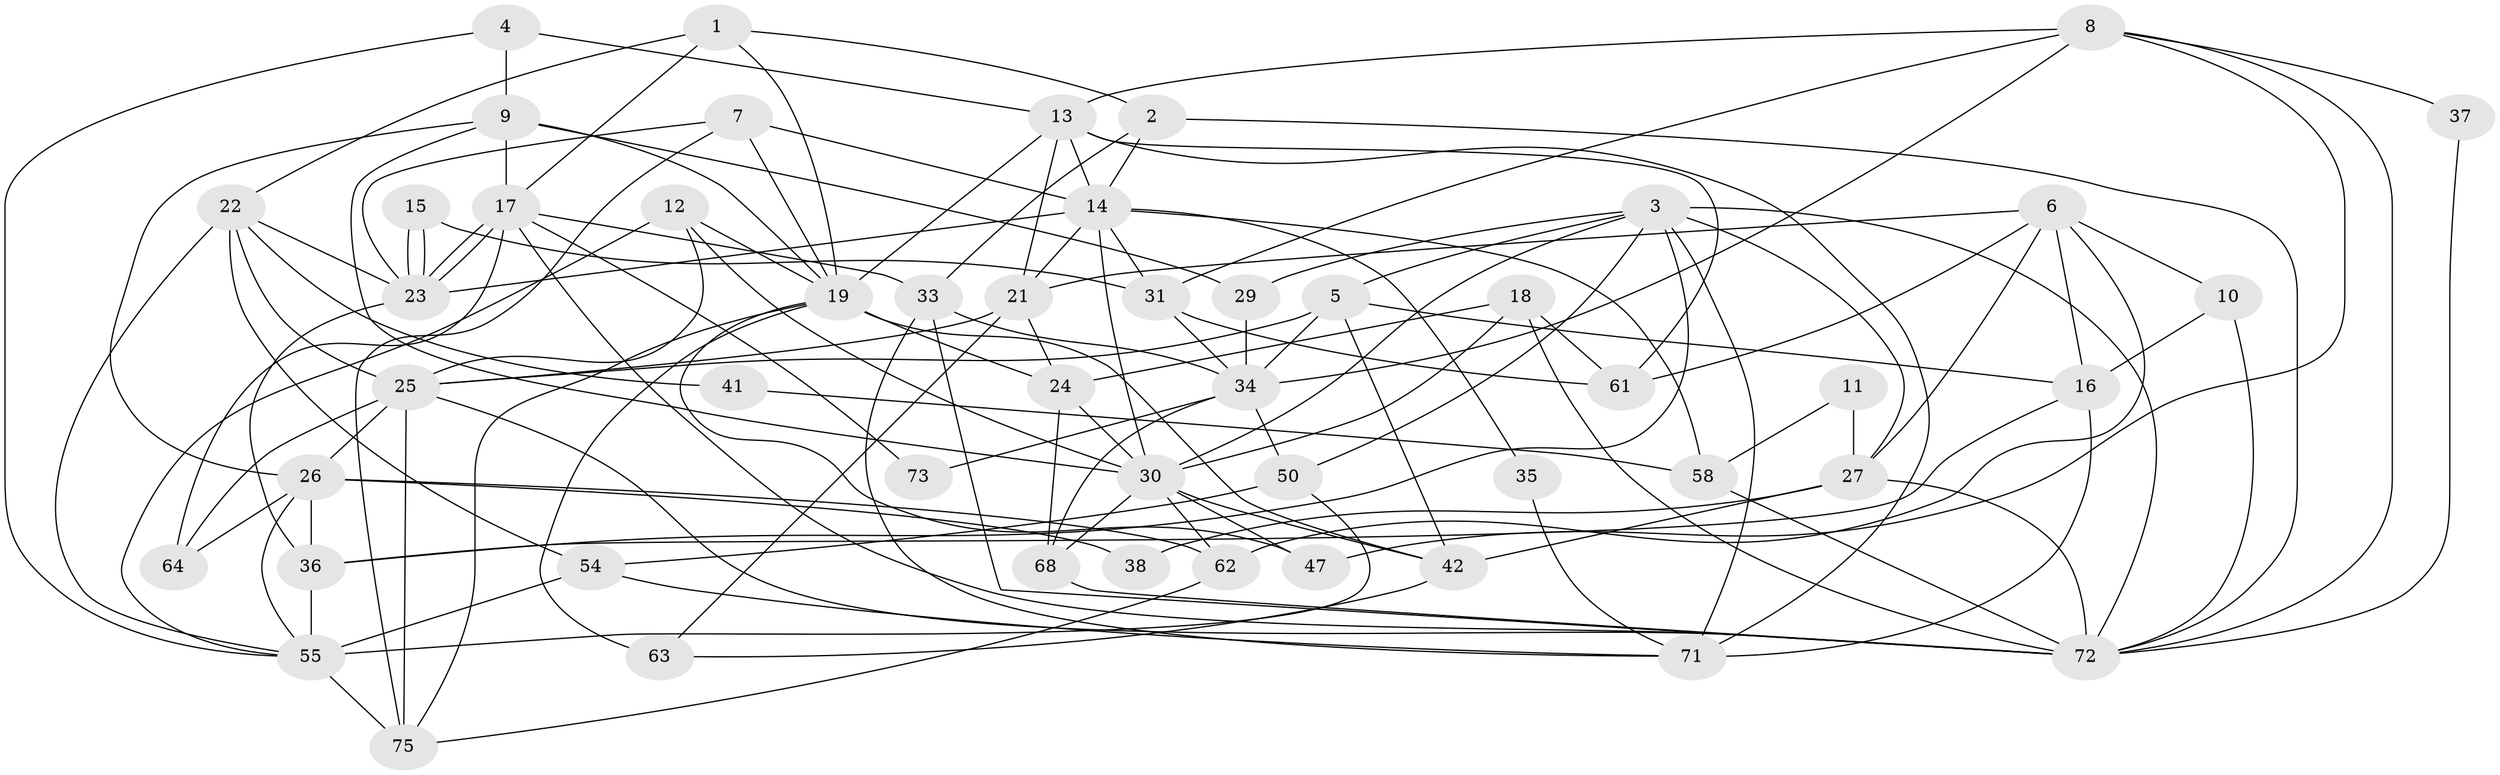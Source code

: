 // Generated by graph-tools (version 1.1) at 2025/23/03/03/25 07:23:57]
// undirected, 51 vertices, 131 edges
graph export_dot {
graph [start="1"]
  node [color=gray90,style=filled];
  1 [super="+53"];
  2 [super="+52"];
  3 [super="+78"];
  4;
  5 [super="+74"];
  6 [super="+79"];
  7 [super="+57"];
  8 [super="+28"];
  9 [super="+20"];
  10;
  11;
  12 [super="+81"];
  13 [super="+43"];
  14 [super="+60"];
  15;
  16 [super="+48"];
  17 [super="+66"];
  18 [super="+44"];
  19 [super="+32"];
  21 [super="+40"];
  22 [super="+46"];
  23 [super="+65"];
  24 [super="+39"];
  25 [super="+70"];
  26 [super="+59"];
  27 [super="+51"];
  29;
  30 [super="+49"];
  31 [super="+77"];
  33 [super="+56"];
  34 [super="+69"];
  35;
  36 [super="+84"];
  37;
  38;
  41;
  42 [super="+45"];
  47;
  50;
  54 [super="+67"];
  55 [super="+83"];
  58;
  61;
  62;
  63;
  64;
  68;
  71 [super="+76"];
  72 [super="+82"];
  73;
  75 [super="+80"];
  1 -- 2;
  1 -- 19;
  1 -- 17;
  1 -- 22;
  2 -- 72 [weight=2];
  2 -- 33;
  2 -- 14;
  3 -- 30;
  3 -- 72;
  3 -- 29;
  3 -- 50;
  3 -- 36;
  3 -- 5;
  3 -- 27;
  3 -- 71;
  4 -- 9;
  4 -- 55;
  4 -- 13;
  5 -- 25;
  5 -- 34;
  5 -- 16;
  5 -- 42;
  6 -- 62;
  6 -- 10;
  6 -- 61;
  6 -- 16;
  6 -- 27;
  6 -- 21;
  7 -- 14;
  7 -- 19;
  7 -- 75;
  7 -- 23;
  8 -- 13;
  8 -- 37;
  8 -- 47;
  8 -- 72;
  8 -- 34;
  8 -- 31;
  9 -- 26;
  9 -- 29;
  9 -- 30;
  9 -- 17;
  9 -- 19;
  10 -- 72;
  10 -- 16;
  11 -- 58;
  11 -- 27;
  12 -- 25;
  12 -- 55;
  12 -- 19;
  12 -- 30;
  13 -- 19;
  13 -- 21;
  13 -- 61;
  13 -- 14;
  13 -- 71;
  14 -- 23;
  14 -- 21;
  14 -- 58;
  14 -- 35;
  14 -- 30;
  14 -- 31;
  15 -- 23;
  15 -- 23;
  15 -- 31;
  16 -- 36;
  16 -- 71;
  17 -- 33;
  17 -- 23;
  17 -- 23;
  17 -- 73;
  17 -- 64;
  17 -- 72;
  18 -- 30;
  18 -- 24;
  18 -- 72;
  18 -- 61;
  19 -- 42;
  19 -- 47;
  19 -- 24;
  19 -- 63;
  19 -- 75;
  21 -- 25;
  21 -- 24;
  21 -- 63;
  22 -- 55;
  22 -- 41;
  22 -- 23;
  22 -- 54;
  22 -- 25;
  23 -- 36;
  24 -- 30;
  24 -- 68;
  25 -- 64;
  25 -- 75;
  25 -- 72;
  25 -- 26;
  26 -- 38;
  26 -- 62;
  26 -- 64;
  26 -- 36;
  26 -- 55;
  27 -- 42 [weight=2];
  27 -- 38;
  27 -- 72;
  29 -- 34;
  30 -- 62;
  30 -- 42;
  30 -- 68;
  30 -- 47;
  31 -- 34;
  31 -- 61;
  33 -- 72;
  33 -- 34;
  33 -- 71;
  34 -- 50;
  34 -- 68;
  34 -- 73;
  35 -- 71;
  36 -- 55;
  37 -- 72;
  41 -- 58;
  42 -- 63;
  50 -- 54;
  50 -- 55;
  54 -- 71;
  54 -- 55;
  55 -- 75 [weight=2];
  58 -- 72;
  62 -- 75;
  68 -- 72;
}
